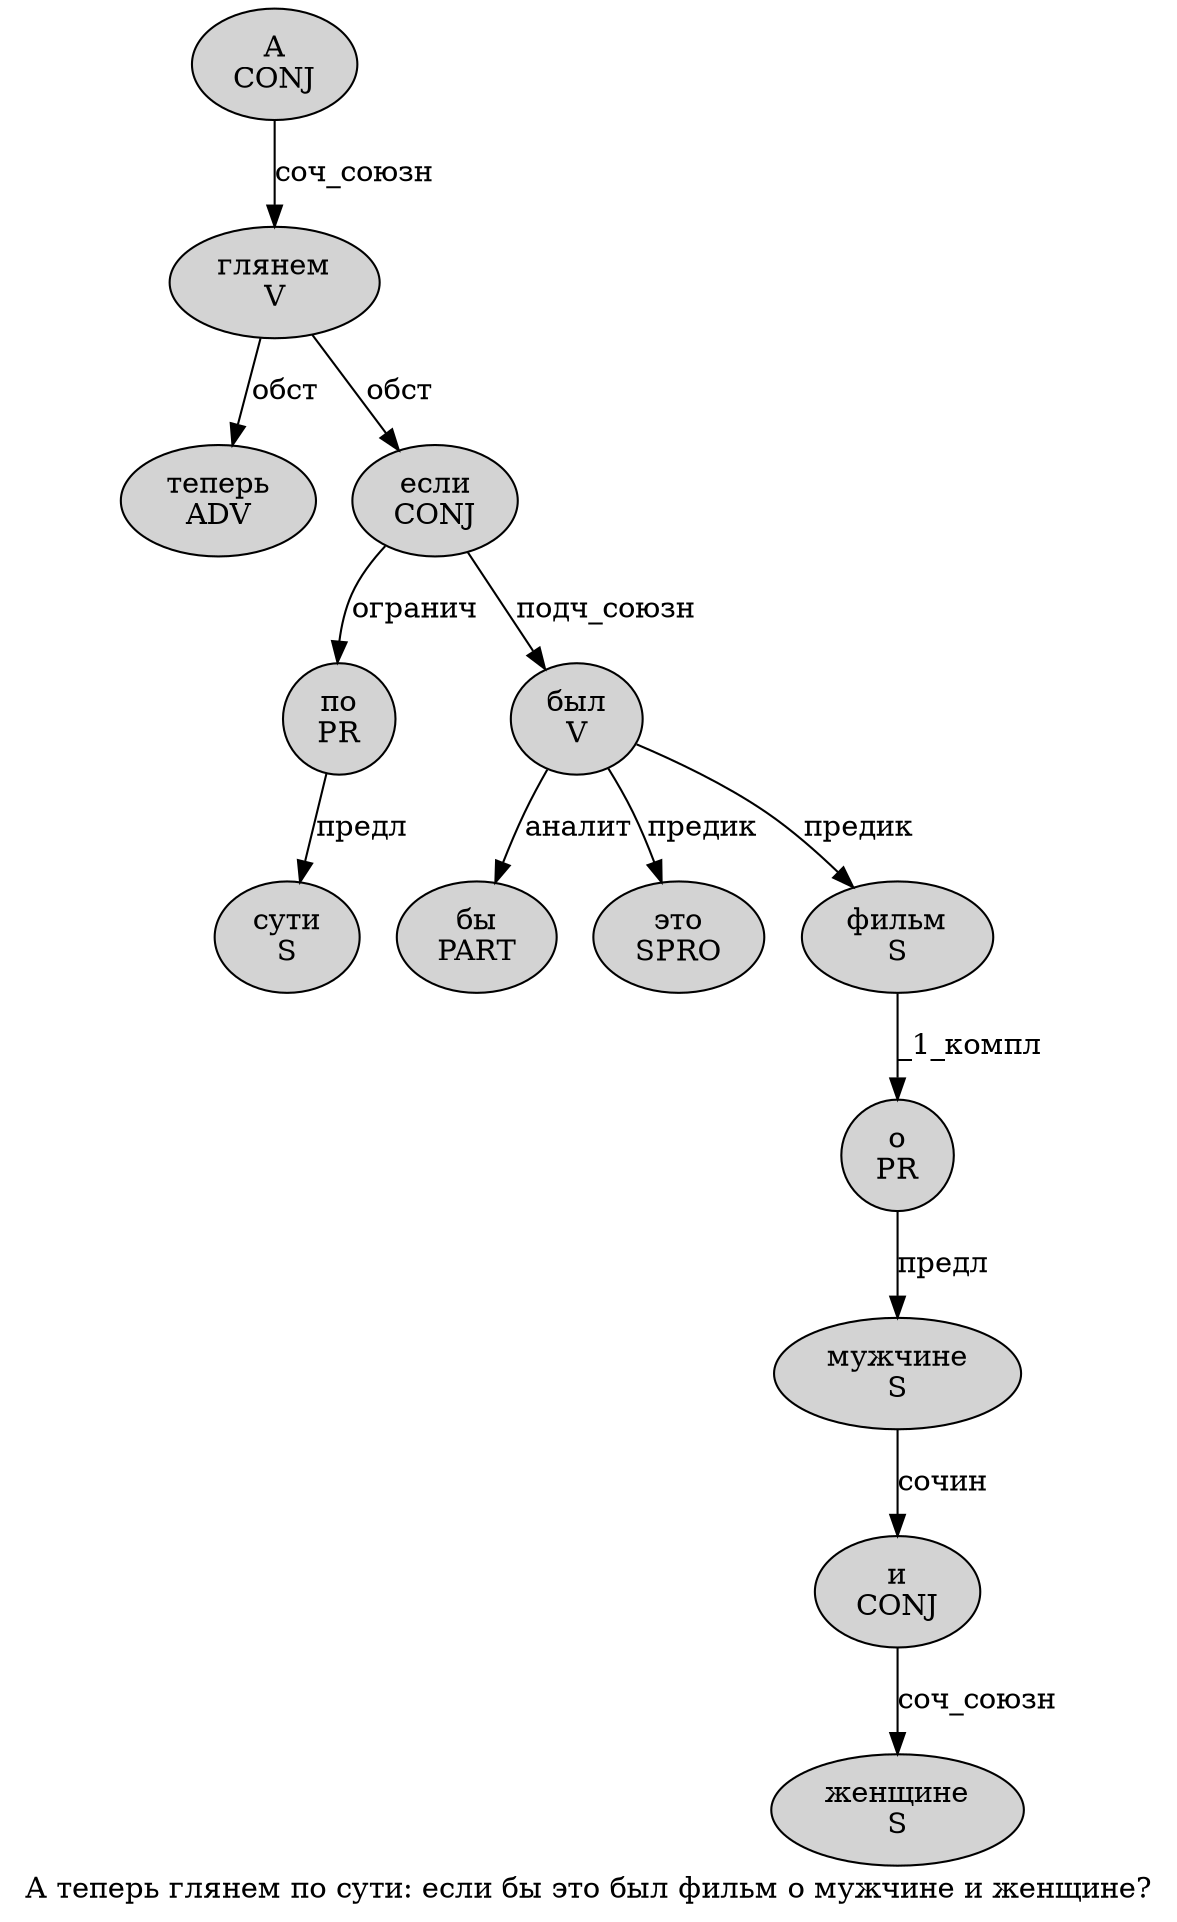 digraph SENTENCE_3136 {
	graph [label="А теперь глянем по сути: если бы это был фильм о мужчине и женщине?"]
	node [style=filled]
		0 [label="А
CONJ" color="" fillcolor=lightgray penwidth=1 shape=ellipse]
		1 [label="теперь
ADV" color="" fillcolor=lightgray penwidth=1 shape=ellipse]
		2 [label="глянем
V" color="" fillcolor=lightgray penwidth=1 shape=ellipse]
		3 [label="по
PR" color="" fillcolor=lightgray penwidth=1 shape=ellipse]
		4 [label="сути
S" color="" fillcolor=lightgray penwidth=1 shape=ellipse]
		6 [label="если
CONJ" color="" fillcolor=lightgray penwidth=1 shape=ellipse]
		7 [label="бы
PART" color="" fillcolor=lightgray penwidth=1 shape=ellipse]
		8 [label="это
SPRO" color="" fillcolor=lightgray penwidth=1 shape=ellipse]
		9 [label="был
V" color="" fillcolor=lightgray penwidth=1 shape=ellipse]
		10 [label="фильм
S" color="" fillcolor=lightgray penwidth=1 shape=ellipse]
		11 [label="о
PR" color="" fillcolor=lightgray penwidth=1 shape=ellipse]
		12 [label="мужчине
S" color="" fillcolor=lightgray penwidth=1 shape=ellipse]
		13 [label="и
CONJ" color="" fillcolor=lightgray penwidth=1 shape=ellipse]
		14 [label="женщине
S" color="" fillcolor=lightgray penwidth=1 shape=ellipse]
			13 -> 14 [label="соч_союзн"]
			2 -> 1 [label="обст"]
			2 -> 6 [label="обст"]
			6 -> 3 [label="огранич"]
			6 -> 9 [label="подч_союзн"]
			11 -> 12 [label="предл"]
			0 -> 2 [label="соч_союзн"]
			9 -> 7 [label="аналит"]
			9 -> 8 [label="предик"]
			9 -> 10 [label="предик"]
			10 -> 11 [label="_1_компл"]
			12 -> 13 [label="сочин"]
			3 -> 4 [label="предл"]
}
